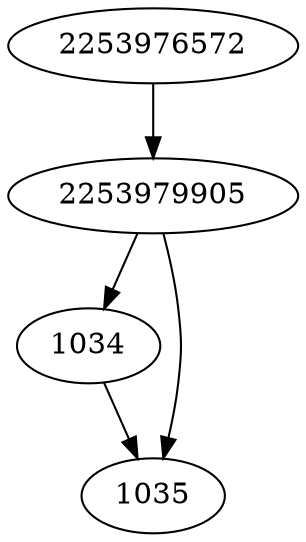strict digraph  {
2253979905;
1034;
1035;
2253976572;
2253979905 -> 1034;
2253979905 -> 1035;
1034 -> 1035;
2253976572 -> 2253979905;
}
